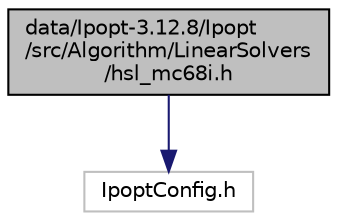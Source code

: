 digraph "data/Ipopt-3.12.8/Ipopt/src/Algorithm/LinearSolvers/hsl_mc68i.h"
{
  edge [fontname="Helvetica",fontsize="10",labelfontname="Helvetica",labelfontsize="10"];
  node [fontname="Helvetica",fontsize="10",shape=record];
  Node1 [label="data/Ipopt-3.12.8/Ipopt\l/src/Algorithm/LinearSolvers\l/hsl_mc68i.h",height=0.2,width=0.4,color="black", fillcolor="grey75", style="filled" fontcolor="black"];
  Node1 -> Node2 [color="midnightblue",fontsize="10",style="solid",fontname="Helvetica"];
  Node2 [label="IpoptConfig.h",height=0.2,width=0.4,color="grey75", fillcolor="white", style="filled"];
}
